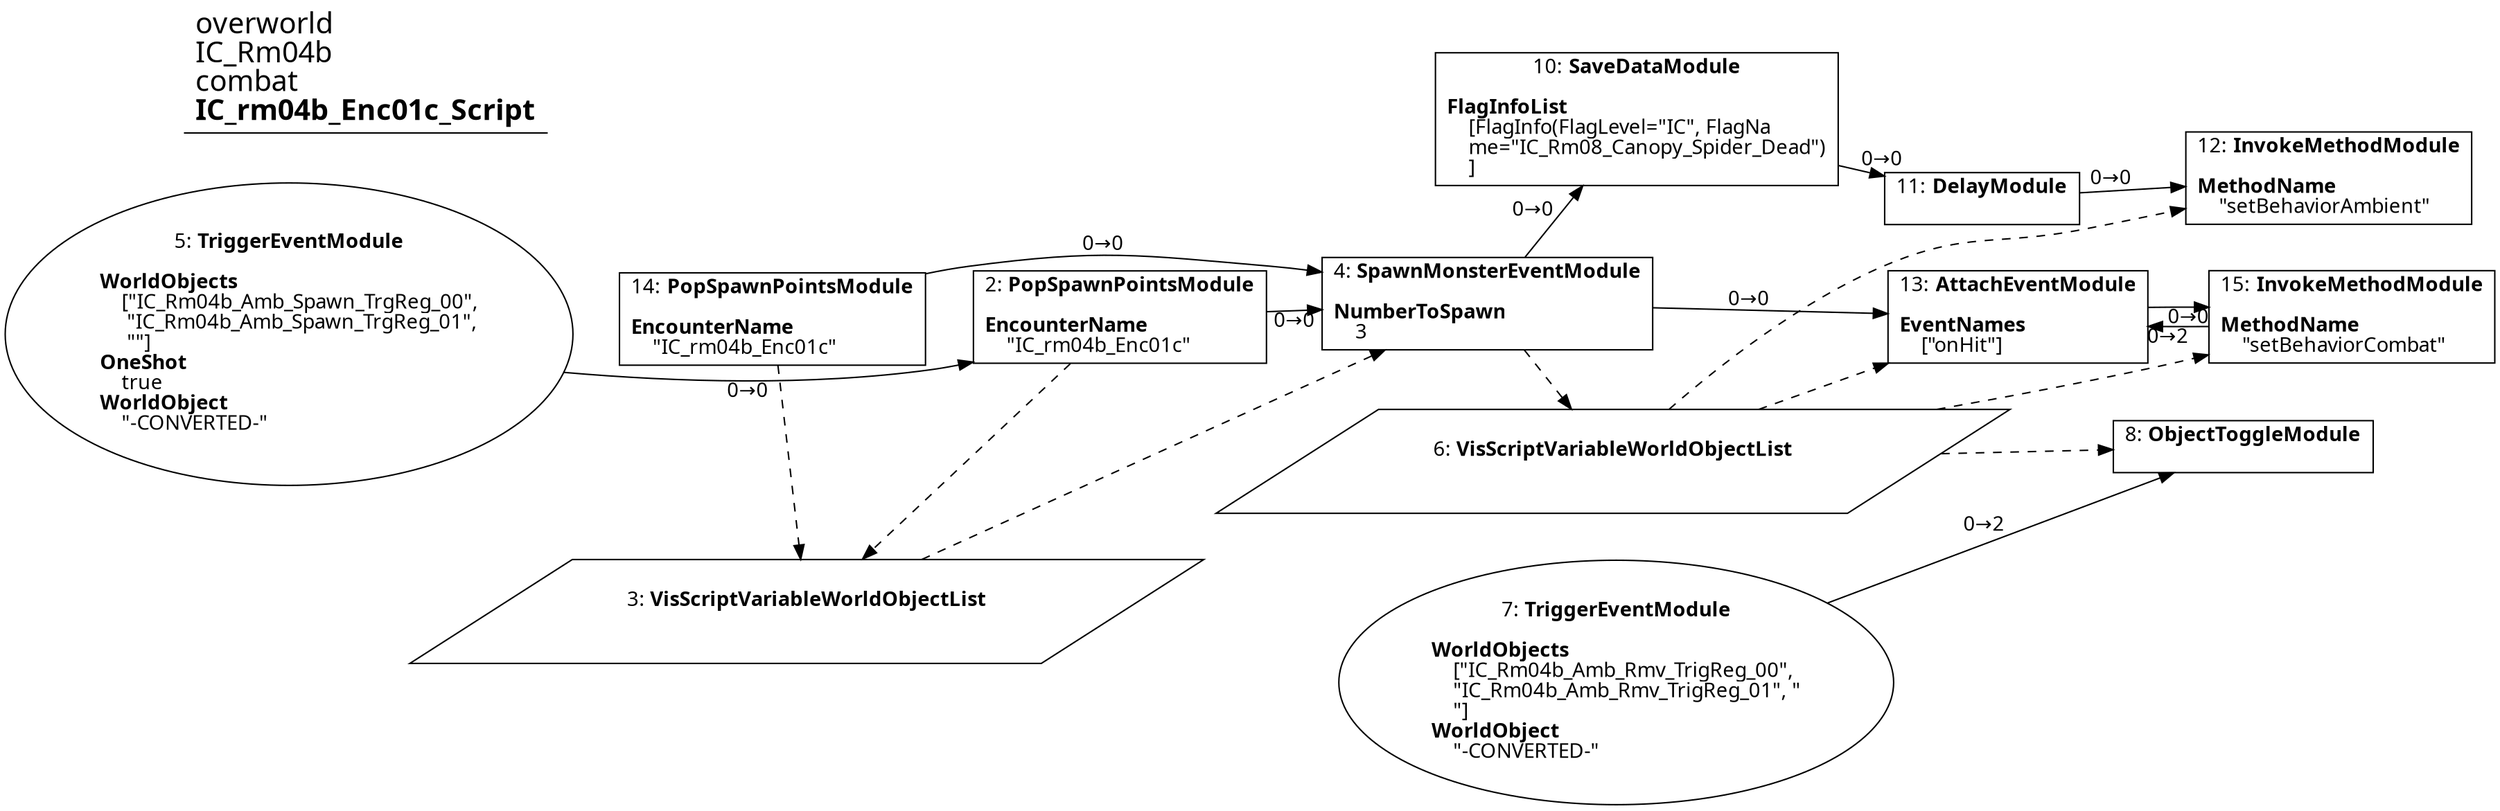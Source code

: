 digraph {
    layout = fdp;
    overlap = prism;
    sep = "+16";
    splines = spline;

    node [ shape = box ];

    graph [ fontname = "Segoe UI" ];
    node [ fontname = "Segoe UI" ];
    edge [ fontname = "Segoe UI" ];

    2 [ label = <2: <b>PopSpawnPointsModule</b><br/><br/><b>EncounterName</b><br align="left"/>    &quot;IC_rm04b_Enc01c&quot;<br align="left"/>> ];
    2 [ pos = "0.29200003,-0.46!" ];
    2 -> 4 [ label = "0→0" ];
    2 -> 3 [ style = dashed ];

    3 [ label = <3: <b>VisScriptVariableWorldObjectList</b><br/><br/>> ];
    3 [ shape = parallelogram ]
    3 [ pos = "0.572,-0.652!" ];

    4 [ label = <4: <b>SpawnMonsterEventModule</b><br/><br/><b>NumberToSpawn</b><br align="left"/>    3<br align="left"/>> ];
    4 [ pos = "0.841,-0.46!" ];
    4 -> 10 [ label = "0→0" ];
    4 -> 13 [ label = "0→0" ];
    3 -> 4 [ style = dashed ];
    4 -> 6 [ style = dashed ];

    5 [ label = <5: <b>TriggerEventModule</b><br/><br/><b>WorldObjects</b><br align="left"/>    [&quot;IC_Rm04b_Amb_Spawn_TrgReg_00&quot;,<br align="left"/>     &quot;IC_Rm04b_Amb_Spawn_TrgReg_01&quot;,<br align="left"/>     &quot;&quot;]<br align="left"/><b>OneShot</b><br align="left"/>    true<br align="left"/><b>WorldObject</b><br align="left"/>    &quot;-CONVERTED-&quot;<br align="left"/>> ];
    5 [ shape = oval ]
    5 [ pos = "0.010000001,-0.46!" ];
    5 -> 2 [ label = "0→0" ];

    6 [ label = <6: <b>VisScriptVariableWorldObjectList</b><br/><br/>> ];
    6 [ shape = parallelogram ]
    6 [ pos = "1.22,-0.62600005!" ];

    7 [ label = <7: <b>TriggerEventModule</b><br/><br/><b>WorldObjects</b><br align="left"/>    [&quot;IC_Rm04b_Amb_Rmv_TrigReg_00&quot;, <br align="left"/>    &quot;IC_Rm04b_Amb_Rmv_TrigReg_01&quot;, &quot;<br align="left"/>    &quot;]<br align="left"/><b>WorldObject</b><br align="left"/>    &quot;-CONVERTED-&quot;<br align="left"/>> ];
    7 [ shape = oval ]
    7 [ pos = "1.222,-0.72700006!" ];
    7 -> 8 [ label = "0→2" ];

    8 [ label = <8: <b>ObjectToggleModule</b><br/><br/>> ];
    8 [ pos = "1.6060001,-0.68100005!" ];
    6 -> 8 [ style = dashed ];

    10 [ label = <10: <b>SaveDataModule</b><br/><br/><b>FlagInfoList</b><br align="left"/>    [FlagInfo(FlagLevel=&quot;IC&quot;, FlagNa<br align="left"/>    me=&quot;IC_Rm08_Canopy_Spider_Dead&quot;)<br align="left"/>    ]<br align="left"/>> ];
    10 [ pos = "1.2160001,-0.32000002!" ];
    10 -> 11 [ label = "0→0" ];

    11 [ label = <11: <b>DelayModule</b><br/><br/>> ];
    11 [ pos = "1.463,-0.32000002!" ];
    11 -> 12 [ label = "0→0" ];

    12 [ label = <12: <b>InvokeMethodModule</b><br/><br/><b>MethodName</b><br align="left"/>    &quot;setBehaviorAmbient&quot;<br align="left"/>> ];
    12 [ pos = "1.6500001,-0.32000002!" ];
    6 -> 12 [ style = dashed ];

    13 [ label = <13: <b>AttachEventModule</b><br/><br/><b>EventNames</b><br align="left"/>    [&quot;onHit&quot;]<br align="left"/>> ];
    13 [ pos = "1.4770001,-0.52900004!" ];
    13 -> 15 [ label = "0→0" ];
    6 -> 13 [ style = dashed ];

    14 [ label = <14: <b>PopSpawnPointsModule</b><br/><br/><b>EncounterName</b><br align="left"/>    &quot;IC_rm04b_Enc01c&quot;<br align="left"/>> ];
    14 [ pos = "0.291,-0.46!" ];
    14 -> 4 [ label = "0→0" ];
    14 -> 3 [ style = dashed ];

    15 [ label = <15: <b>InvokeMethodModule</b><br/><br/><b>MethodName</b><br align="left"/>    &quot;setBehaviorCombat&quot;<br align="left"/>> ];
    15 [ pos = "1.6940001,-0.52900004!" ];
    15 -> 13 [ label = "0→2" ];
    6 -> 15 [ style = dashed ];

    title [ pos = "0.009000001,-0.319!" ];
    title [ shape = underline ];
    title [ label = <<font point-size="20">overworld<br align="left"/>IC_Rm04b<br align="left"/>combat<br align="left"/><b>IC_rm04b_Enc01c_Script</b><br align="left"/></font>> ];
}
